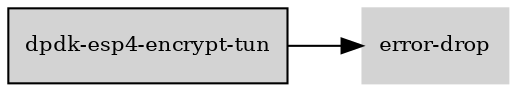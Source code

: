 digraph "dpdk_esp4_encrypt_tun_subgraph" {
  rankdir=LR;
  node [shape=box, style=filled, fontsize=10, color=lightgray, fontcolor=black, fillcolor=lightgray];
  "dpdk-esp4-encrypt-tun" [color=black, fontcolor=black, fillcolor=lightgray];
  edge [fontsize=8];
  "dpdk-esp4-encrypt-tun" -> "error-drop";
}
